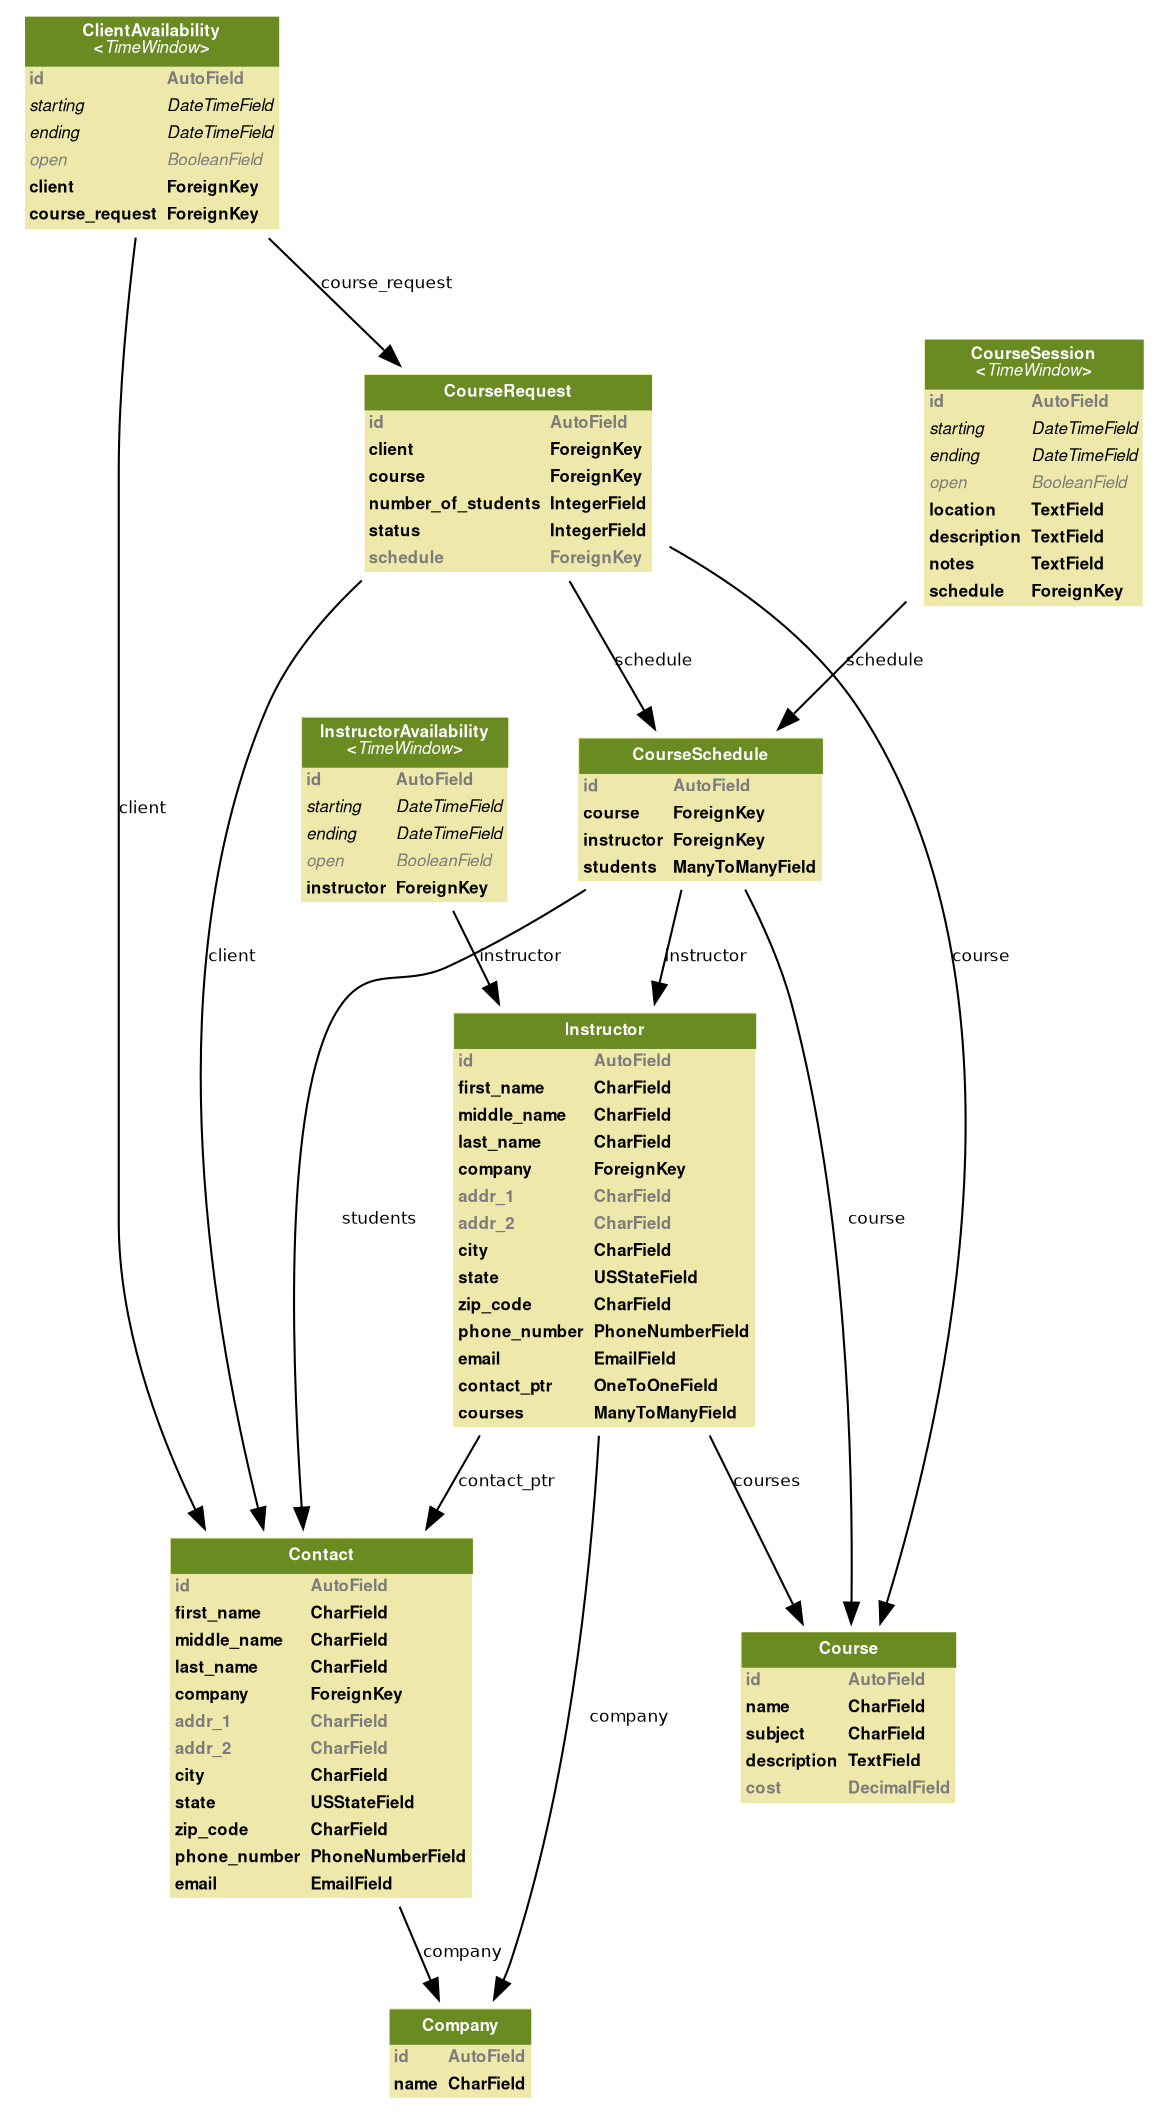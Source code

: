 
digraph name {
  fontname = "Helvetica"
  fontsize = 8

  node [
    fontname = "Helvetica"
    fontsize = 8
    shape = "plaintext"
  ]
  edge [
    fontname = "Helvetica"
    fontsize = 8
  ]





  
    tiger_models_Company [label=<
    <TABLE BGCOLOR="palegoldenrod" BORDER="0" CELLBORDER="0" CELLSPACING="0">
     <TR><TD COLSPAN="2" CELLPADDING="4" ALIGN="CENTER" BGCOLOR="olivedrab4"
     ><FONT FACE="Helvetica Bold" COLOR="white"
     >Company</FONT></TD></TR>

    
        
        <TR><TD ALIGN="LEFT" BORDER="0"
        ><FONT COLOR="#7B7B7B" FACE="Helvetica Bold">id</FONT
        ></TD>
        <TD ALIGN="LEFT"
        ><FONT COLOR="#7B7B7B" FACE="Helvetica Bold">AutoField</FONT
        ></TD></TR>
        
        <TR><TD ALIGN="LEFT" BORDER="0"
        ><FONT FACE="Helvetica Bold">name</FONT
        ></TD>
        <TD ALIGN="LEFT"
        ><FONT FACE="Helvetica Bold">CharField</FONT
        ></TD></TR>
        
    
    </TABLE>
    >]
  
    tiger_models_Contact [label=<
    <TABLE BGCOLOR="palegoldenrod" BORDER="0" CELLBORDER="0" CELLSPACING="0">
     <TR><TD COLSPAN="2" CELLPADDING="4" ALIGN="CENTER" BGCOLOR="olivedrab4"
     ><FONT FACE="Helvetica Bold" COLOR="white"
     >Contact</FONT></TD></TR>

    
        
        <TR><TD ALIGN="LEFT" BORDER="0"
        ><FONT COLOR="#7B7B7B" FACE="Helvetica Bold">id</FONT
        ></TD>
        <TD ALIGN="LEFT"
        ><FONT COLOR="#7B7B7B" FACE="Helvetica Bold">AutoField</FONT
        ></TD></TR>
        
        <TR><TD ALIGN="LEFT" BORDER="0"
        ><FONT FACE="Helvetica Bold">first_name</FONT
        ></TD>
        <TD ALIGN="LEFT"
        ><FONT FACE="Helvetica Bold">CharField</FONT
        ></TD></TR>
        
        <TR><TD ALIGN="LEFT" BORDER="0"
        ><FONT FACE="Helvetica Bold">middle_name</FONT
        ></TD>
        <TD ALIGN="LEFT"
        ><FONT FACE="Helvetica Bold">CharField</FONT
        ></TD></TR>
        
        <TR><TD ALIGN="LEFT" BORDER="0"
        ><FONT FACE="Helvetica Bold">last_name</FONT
        ></TD>
        <TD ALIGN="LEFT"
        ><FONT FACE="Helvetica Bold">CharField</FONT
        ></TD></TR>
        
        <TR><TD ALIGN="LEFT" BORDER="0"
        ><FONT FACE="Helvetica Bold">company</FONT
        ></TD>
        <TD ALIGN="LEFT"
        ><FONT FACE="Helvetica Bold">ForeignKey</FONT
        ></TD></TR>
        
        <TR><TD ALIGN="LEFT" BORDER="0"
        ><FONT COLOR="#7B7B7B" FACE="Helvetica Bold">addr_1</FONT
        ></TD>
        <TD ALIGN="LEFT"
        ><FONT COLOR="#7B7B7B" FACE="Helvetica Bold">CharField</FONT
        ></TD></TR>
        
        <TR><TD ALIGN="LEFT" BORDER="0"
        ><FONT COLOR="#7B7B7B" FACE="Helvetica Bold">addr_2</FONT
        ></TD>
        <TD ALIGN="LEFT"
        ><FONT COLOR="#7B7B7B" FACE="Helvetica Bold">CharField</FONT
        ></TD></TR>
        
        <TR><TD ALIGN="LEFT" BORDER="0"
        ><FONT FACE="Helvetica Bold">city</FONT
        ></TD>
        <TD ALIGN="LEFT"
        ><FONT FACE="Helvetica Bold">CharField</FONT
        ></TD></TR>
        
        <TR><TD ALIGN="LEFT" BORDER="0"
        ><FONT FACE="Helvetica Bold">state</FONT
        ></TD>
        <TD ALIGN="LEFT"
        ><FONT FACE="Helvetica Bold">USStateField</FONT
        ></TD></TR>
        
        <TR><TD ALIGN="LEFT" BORDER="0"
        ><FONT FACE="Helvetica Bold">zip_code</FONT
        ></TD>
        <TD ALIGN="LEFT"
        ><FONT FACE="Helvetica Bold">CharField</FONT
        ></TD></TR>
        
        <TR><TD ALIGN="LEFT" BORDER="0"
        ><FONT FACE="Helvetica Bold">phone_number</FONT
        ></TD>
        <TD ALIGN="LEFT"
        ><FONT FACE="Helvetica Bold">PhoneNumberField</FONT
        ></TD></TR>
        
        <TR><TD ALIGN="LEFT" BORDER="0"
        ><FONT FACE="Helvetica Bold">email</FONT
        ></TD>
        <TD ALIGN="LEFT"
        ><FONT FACE="Helvetica Bold">EmailField</FONT
        ></TD></TR>
        
    
    </TABLE>
    >]
  
    tiger_models_Instructor [label=<
    <TABLE BGCOLOR="palegoldenrod" BORDER="0" CELLBORDER="0" CELLSPACING="0">
     <TR><TD COLSPAN="2" CELLPADDING="4" ALIGN="CENTER" BGCOLOR="olivedrab4"
     ><FONT FACE="Helvetica Bold" COLOR="white"
     >Instructor</FONT></TD></TR>

    
        
        <TR><TD ALIGN="LEFT" BORDER="0"
        ><FONT COLOR="#7B7B7B" FACE="Helvetica Bold">id</FONT
        ></TD>
        <TD ALIGN="LEFT"
        ><FONT COLOR="#7B7B7B" FACE="Helvetica Bold">AutoField</FONT
        ></TD></TR>
        
        <TR><TD ALIGN="LEFT" BORDER="0"
        ><FONT FACE="Helvetica Bold">first_name</FONT
        ></TD>
        <TD ALIGN="LEFT"
        ><FONT FACE="Helvetica Bold">CharField</FONT
        ></TD></TR>
        
        <TR><TD ALIGN="LEFT" BORDER="0"
        ><FONT FACE="Helvetica Bold">middle_name</FONT
        ></TD>
        <TD ALIGN="LEFT"
        ><FONT FACE="Helvetica Bold">CharField</FONT
        ></TD></TR>
        
        <TR><TD ALIGN="LEFT" BORDER="0"
        ><FONT FACE="Helvetica Bold">last_name</FONT
        ></TD>
        <TD ALIGN="LEFT"
        ><FONT FACE="Helvetica Bold">CharField</FONT
        ></TD></TR>
        
        <TR><TD ALIGN="LEFT" BORDER="0"
        ><FONT FACE="Helvetica Bold">company</FONT
        ></TD>
        <TD ALIGN="LEFT"
        ><FONT FACE="Helvetica Bold">ForeignKey</FONT
        ></TD></TR>
        
        <TR><TD ALIGN="LEFT" BORDER="0"
        ><FONT COLOR="#7B7B7B" FACE="Helvetica Bold">addr_1</FONT
        ></TD>
        <TD ALIGN="LEFT"
        ><FONT COLOR="#7B7B7B" FACE="Helvetica Bold">CharField</FONT
        ></TD></TR>
        
        <TR><TD ALIGN="LEFT" BORDER="0"
        ><FONT COLOR="#7B7B7B" FACE="Helvetica Bold">addr_2</FONT
        ></TD>
        <TD ALIGN="LEFT"
        ><FONT COLOR="#7B7B7B" FACE="Helvetica Bold">CharField</FONT
        ></TD></TR>
        
        <TR><TD ALIGN="LEFT" BORDER="0"
        ><FONT FACE="Helvetica Bold">city</FONT
        ></TD>
        <TD ALIGN="LEFT"
        ><FONT FACE="Helvetica Bold">CharField</FONT
        ></TD></TR>
        
        <TR><TD ALIGN="LEFT" BORDER="0"
        ><FONT FACE="Helvetica Bold">state</FONT
        ></TD>
        <TD ALIGN="LEFT"
        ><FONT FACE="Helvetica Bold">USStateField</FONT
        ></TD></TR>
        
        <TR><TD ALIGN="LEFT" BORDER="0"
        ><FONT FACE="Helvetica Bold">zip_code</FONT
        ></TD>
        <TD ALIGN="LEFT"
        ><FONT FACE="Helvetica Bold">CharField</FONT
        ></TD></TR>
        
        <TR><TD ALIGN="LEFT" BORDER="0"
        ><FONT FACE="Helvetica Bold">phone_number</FONT
        ></TD>
        <TD ALIGN="LEFT"
        ><FONT FACE="Helvetica Bold">PhoneNumberField</FONT
        ></TD></TR>
        
        <TR><TD ALIGN="LEFT" BORDER="0"
        ><FONT FACE="Helvetica Bold">email</FONT
        ></TD>
        <TD ALIGN="LEFT"
        ><FONT FACE="Helvetica Bold">EmailField</FONT
        ></TD></TR>
        
        <TR><TD ALIGN="LEFT" BORDER="0"
        ><FONT FACE="Helvetica Bold">contact_ptr</FONT
        ></TD>
        <TD ALIGN="LEFT"
        ><FONT FACE="Helvetica Bold">OneToOneField</FONT
        ></TD></TR>
        
        <TR><TD ALIGN="LEFT" BORDER="0"
        ><FONT FACE="Helvetica Bold">courses</FONT
        ></TD>
        <TD ALIGN="LEFT"
        ><FONT FACE="Helvetica Bold">ManyToManyField</FONT
        ></TD></TR>
        
    
    </TABLE>
    >]
  
    tiger_models_InstructorAvailability [label=<
    <TABLE BGCOLOR="palegoldenrod" BORDER="0" CELLBORDER="0" CELLSPACING="0">
     <TR><TD COLSPAN="2" CELLPADDING="4" ALIGN="CENTER" BGCOLOR="olivedrab4"
     ><FONT FACE="Helvetica Bold" COLOR="white"
     >InstructorAvailability<BR/>&lt;<FONT FACE="Helvetica Italic">TimeWindow</FONT>&gt;</FONT></TD></TR>

    
        
        <TR><TD ALIGN="LEFT" BORDER="0"
        ><FONT COLOR="#7B7B7B" FACE="Helvetica Bold">id</FONT
        ></TD>
        <TD ALIGN="LEFT"
        ><FONT COLOR="#7B7B7B" FACE="Helvetica Bold">AutoField</FONT
        ></TD></TR>
        
        <TR><TD ALIGN="LEFT" BORDER="0"
        ><FONT FACE="Helvetica Italic">starting</FONT
        ></TD>
        <TD ALIGN="LEFT"
        ><FONT FACE="Helvetica Italic">DateTimeField</FONT
        ></TD></TR>
        
        <TR><TD ALIGN="LEFT" BORDER="0"
        ><FONT FACE="Helvetica Italic">ending</FONT
        ></TD>
        <TD ALIGN="LEFT"
        ><FONT FACE="Helvetica Italic">DateTimeField</FONT
        ></TD></TR>
        
        <TR><TD ALIGN="LEFT" BORDER="0"
        ><FONT COLOR="#7B7B7B" FACE="Helvetica Italic">open</FONT
        ></TD>
        <TD ALIGN="LEFT"
        ><FONT COLOR="#7B7B7B" FACE="Helvetica Italic">BooleanField</FONT
        ></TD></TR>
        
        <TR><TD ALIGN="LEFT" BORDER="0"
        ><FONT FACE="Helvetica Bold">instructor</FONT
        ></TD>
        <TD ALIGN="LEFT"
        ><FONT FACE="Helvetica Bold">ForeignKey</FONT
        ></TD></TR>
        
    
    </TABLE>
    >]
  
    tiger_models_ClientAvailability [label=<
    <TABLE BGCOLOR="palegoldenrod" BORDER="0" CELLBORDER="0" CELLSPACING="0">
     <TR><TD COLSPAN="2" CELLPADDING="4" ALIGN="CENTER" BGCOLOR="olivedrab4"
     ><FONT FACE="Helvetica Bold" COLOR="white"
     >ClientAvailability<BR/>&lt;<FONT FACE="Helvetica Italic">TimeWindow</FONT>&gt;</FONT></TD></TR>

    
        
        <TR><TD ALIGN="LEFT" BORDER="0"
        ><FONT COLOR="#7B7B7B" FACE="Helvetica Bold">id</FONT
        ></TD>
        <TD ALIGN="LEFT"
        ><FONT COLOR="#7B7B7B" FACE="Helvetica Bold">AutoField</FONT
        ></TD></TR>
        
        <TR><TD ALIGN="LEFT" BORDER="0"
        ><FONT FACE="Helvetica Italic">starting</FONT
        ></TD>
        <TD ALIGN="LEFT"
        ><FONT FACE="Helvetica Italic">DateTimeField</FONT
        ></TD></TR>
        
        <TR><TD ALIGN="LEFT" BORDER="0"
        ><FONT FACE="Helvetica Italic">ending</FONT
        ></TD>
        <TD ALIGN="LEFT"
        ><FONT FACE="Helvetica Italic">DateTimeField</FONT
        ></TD></TR>
        
        <TR><TD ALIGN="LEFT" BORDER="0"
        ><FONT COLOR="#7B7B7B" FACE="Helvetica Italic">open</FONT
        ></TD>
        <TD ALIGN="LEFT"
        ><FONT COLOR="#7B7B7B" FACE="Helvetica Italic">BooleanField</FONT
        ></TD></TR>
        
        <TR><TD ALIGN="LEFT" BORDER="0"
        ><FONT FACE="Helvetica Bold">client</FONT
        ></TD>
        <TD ALIGN="LEFT"
        ><FONT FACE="Helvetica Bold">ForeignKey</FONT
        ></TD></TR>
        
        <TR><TD ALIGN="LEFT" BORDER="0"
        ><FONT FACE="Helvetica Bold">course_request</FONT
        ></TD>
        <TD ALIGN="LEFT"
        ><FONT FACE="Helvetica Bold">ForeignKey</FONT
        ></TD></TR>
        
    
    </TABLE>
    >]
  
    tiger_models_Course [label=<
    <TABLE BGCOLOR="palegoldenrod" BORDER="0" CELLBORDER="0" CELLSPACING="0">
     <TR><TD COLSPAN="2" CELLPADDING="4" ALIGN="CENTER" BGCOLOR="olivedrab4"
     ><FONT FACE="Helvetica Bold" COLOR="white"
     >Course</FONT></TD></TR>

    
        
        <TR><TD ALIGN="LEFT" BORDER="0"
        ><FONT COLOR="#7B7B7B" FACE="Helvetica Bold">id</FONT
        ></TD>
        <TD ALIGN="LEFT"
        ><FONT COLOR="#7B7B7B" FACE="Helvetica Bold">AutoField</FONT
        ></TD></TR>
        
        <TR><TD ALIGN="LEFT" BORDER="0"
        ><FONT FACE="Helvetica Bold">name</FONT
        ></TD>
        <TD ALIGN="LEFT"
        ><FONT FACE="Helvetica Bold">CharField</FONT
        ></TD></TR>
        
        <TR><TD ALIGN="LEFT" BORDER="0"
        ><FONT FACE="Helvetica Bold">subject</FONT
        ></TD>
        <TD ALIGN="LEFT"
        ><FONT FACE="Helvetica Bold">CharField</FONT
        ></TD></TR>
        
        <TR><TD ALIGN="LEFT" BORDER="0"
        ><FONT FACE="Helvetica Bold">description</FONT
        ></TD>
        <TD ALIGN="LEFT"
        ><FONT FACE="Helvetica Bold">TextField</FONT
        ></TD></TR>
        
        <TR><TD ALIGN="LEFT" BORDER="0"
        ><FONT COLOR="#7B7B7B" FACE="Helvetica Bold">cost</FONT
        ></TD>
        <TD ALIGN="LEFT"
        ><FONT COLOR="#7B7B7B" FACE="Helvetica Bold">DecimalField</FONT
        ></TD></TR>
        
    
    </TABLE>
    >]
  
    tiger_models_CourseRequest [label=<
    <TABLE BGCOLOR="palegoldenrod" BORDER="0" CELLBORDER="0" CELLSPACING="0">
     <TR><TD COLSPAN="2" CELLPADDING="4" ALIGN="CENTER" BGCOLOR="olivedrab4"
     ><FONT FACE="Helvetica Bold" COLOR="white"
     >CourseRequest</FONT></TD></TR>

    
        
        <TR><TD ALIGN="LEFT" BORDER="0"
        ><FONT COLOR="#7B7B7B" FACE="Helvetica Bold">id</FONT
        ></TD>
        <TD ALIGN="LEFT"
        ><FONT COLOR="#7B7B7B" FACE="Helvetica Bold">AutoField</FONT
        ></TD></TR>
        
        <TR><TD ALIGN="LEFT" BORDER="0"
        ><FONT FACE="Helvetica Bold">client</FONT
        ></TD>
        <TD ALIGN="LEFT"
        ><FONT FACE="Helvetica Bold">ForeignKey</FONT
        ></TD></TR>
        
        <TR><TD ALIGN="LEFT" BORDER="0"
        ><FONT FACE="Helvetica Bold">course</FONT
        ></TD>
        <TD ALIGN="LEFT"
        ><FONT FACE="Helvetica Bold">ForeignKey</FONT
        ></TD></TR>
        
        <TR><TD ALIGN="LEFT" BORDER="0"
        ><FONT FACE="Helvetica Bold">number_of_students</FONT
        ></TD>
        <TD ALIGN="LEFT"
        ><FONT FACE="Helvetica Bold">IntegerField</FONT
        ></TD></TR>
        
        <TR><TD ALIGN="LEFT" BORDER="0"
        ><FONT FACE="Helvetica Bold">status</FONT
        ></TD>
        <TD ALIGN="LEFT"
        ><FONT FACE="Helvetica Bold">IntegerField</FONT
        ></TD></TR>
        
        <TR><TD ALIGN="LEFT" BORDER="0"
        ><FONT COLOR="#7B7B7B" FACE="Helvetica Bold">schedule</FONT
        ></TD>
        <TD ALIGN="LEFT"
        ><FONT COLOR="#7B7B7B" FACE="Helvetica Bold">ForeignKey</FONT
        ></TD></TR>
        
    
    </TABLE>
    >]
  
    tiger_models_CourseSession [label=<
    <TABLE BGCOLOR="palegoldenrod" BORDER="0" CELLBORDER="0" CELLSPACING="0">
     <TR><TD COLSPAN="2" CELLPADDING="4" ALIGN="CENTER" BGCOLOR="olivedrab4"
     ><FONT FACE="Helvetica Bold" COLOR="white"
     >CourseSession<BR/>&lt;<FONT FACE="Helvetica Italic">TimeWindow</FONT>&gt;</FONT></TD></TR>

    
        
        <TR><TD ALIGN="LEFT" BORDER="0"
        ><FONT COLOR="#7B7B7B" FACE="Helvetica Bold">id</FONT
        ></TD>
        <TD ALIGN="LEFT"
        ><FONT COLOR="#7B7B7B" FACE="Helvetica Bold">AutoField</FONT
        ></TD></TR>
        
        <TR><TD ALIGN="LEFT" BORDER="0"
        ><FONT FACE="Helvetica Italic">starting</FONT
        ></TD>
        <TD ALIGN="LEFT"
        ><FONT FACE="Helvetica Italic">DateTimeField</FONT
        ></TD></TR>
        
        <TR><TD ALIGN="LEFT" BORDER="0"
        ><FONT FACE="Helvetica Italic">ending</FONT
        ></TD>
        <TD ALIGN="LEFT"
        ><FONT FACE="Helvetica Italic">DateTimeField</FONT
        ></TD></TR>
        
        <TR><TD ALIGN="LEFT" BORDER="0"
        ><FONT COLOR="#7B7B7B" FACE="Helvetica Italic">open</FONT
        ></TD>
        <TD ALIGN="LEFT"
        ><FONT COLOR="#7B7B7B" FACE="Helvetica Italic">BooleanField</FONT
        ></TD></TR>
        
        <TR><TD ALIGN="LEFT" BORDER="0"
        ><FONT FACE="Helvetica Bold">location</FONT
        ></TD>
        <TD ALIGN="LEFT"
        ><FONT FACE="Helvetica Bold">TextField</FONT
        ></TD></TR>
        
        <TR><TD ALIGN="LEFT" BORDER="0"
        ><FONT FACE="Helvetica Bold">description</FONT
        ></TD>
        <TD ALIGN="LEFT"
        ><FONT FACE="Helvetica Bold">TextField</FONT
        ></TD></TR>
        
        <TR><TD ALIGN="LEFT" BORDER="0"
        ><FONT FACE="Helvetica Bold">notes</FONT
        ></TD>
        <TD ALIGN="LEFT"
        ><FONT FACE="Helvetica Bold">TextField</FONT
        ></TD></TR>
        
        <TR><TD ALIGN="LEFT" BORDER="0"
        ><FONT FACE="Helvetica Bold">schedule</FONT
        ></TD>
        <TD ALIGN="LEFT"
        ><FONT FACE="Helvetica Bold">ForeignKey</FONT
        ></TD></TR>
        
    
    </TABLE>
    >]
  
    tiger_models_CourseSchedule [label=<
    <TABLE BGCOLOR="palegoldenrod" BORDER="0" CELLBORDER="0" CELLSPACING="0">
     <TR><TD COLSPAN="2" CELLPADDING="4" ALIGN="CENTER" BGCOLOR="olivedrab4"
     ><FONT FACE="Helvetica Bold" COLOR="white"
     >CourseSchedule</FONT></TD></TR>

    
        
        <TR><TD ALIGN="LEFT" BORDER="0"
        ><FONT COLOR="#7B7B7B" FACE="Helvetica Bold">id</FONT
        ></TD>
        <TD ALIGN="LEFT"
        ><FONT COLOR="#7B7B7B" FACE="Helvetica Bold">AutoField</FONT
        ></TD></TR>
        
        <TR><TD ALIGN="LEFT" BORDER="0"
        ><FONT FACE="Helvetica Bold">course</FONT
        ></TD>
        <TD ALIGN="LEFT"
        ><FONT FACE="Helvetica Bold">ForeignKey</FONT
        ></TD></TR>
        
        <TR><TD ALIGN="LEFT" BORDER="0"
        ><FONT FACE="Helvetica Bold">instructor</FONT
        ></TD>
        <TD ALIGN="LEFT"
        ><FONT FACE="Helvetica Bold">ForeignKey</FONT
        ></TD></TR>
        
        <TR><TD ALIGN="LEFT" BORDER="0"
        ><FONT FACE="Helvetica Bold">students</FONT
        ></TD>
        <TD ALIGN="LEFT"
        ><FONT FACE="Helvetica Bold">ManyToManyField</FONT
        ></TD></TR>
        
    
    </TABLE>
    >]
  




  
    
  
    
    
    tiger_models_Contact -> tiger_models_Company
    [label="company"] ;
    
  
    
    
    tiger_models_Instructor -> tiger_models_Company
    [label="company"] ;
    
    
    tiger_models_Instructor -> tiger_models_Contact
    [label="contact_ptr"] ;
    
    
    tiger_models_Instructor -> tiger_models_Course
    [label="courses"] [arrowhead=normal arrowtail=normal];
    
  
    
    
    tiger_models_InstructorAvailability -> tiger_models_Instructor
    [label="instructor"] ;
    
  
    
    
    tiger_models_ClientAvailability -> tiger_models_Contact
    [label="client"] ;
    
    
    tiger_models_ClientAvailability -> tiger_models_CourseRequest
    [label="course_request"] ;
    
  
    
  
    
    
    tiger_models_CourseRequest -> tiger_models_Contact
    [label="client"] ;
    
    
    tiger_models_CourseRequest -> tiger_models_Course
    [label="course"] ;
    
    
    tiger_models_CourseRequest -> tiger_models_CourseSchedule
    [label="schedule"] ;
    
  
    
    
    tiger_models_CourseSession -> tiger_models_CourseSchedule
    [label="schedule"] ;
    
  
    
    
    tiger_models_CourseSchedule -> tiger_models_Course
    [label="course"] ;
    
    
    tiger_models_CourseSchedule -> tiger_models_Instructor
    [label="instructor"] ;
    
    
    tiger_models_CourseSchedule -> tiger_models_Contact
    [label="students"] [arrowhead=normal arrowtail=normal];
    
  


}

